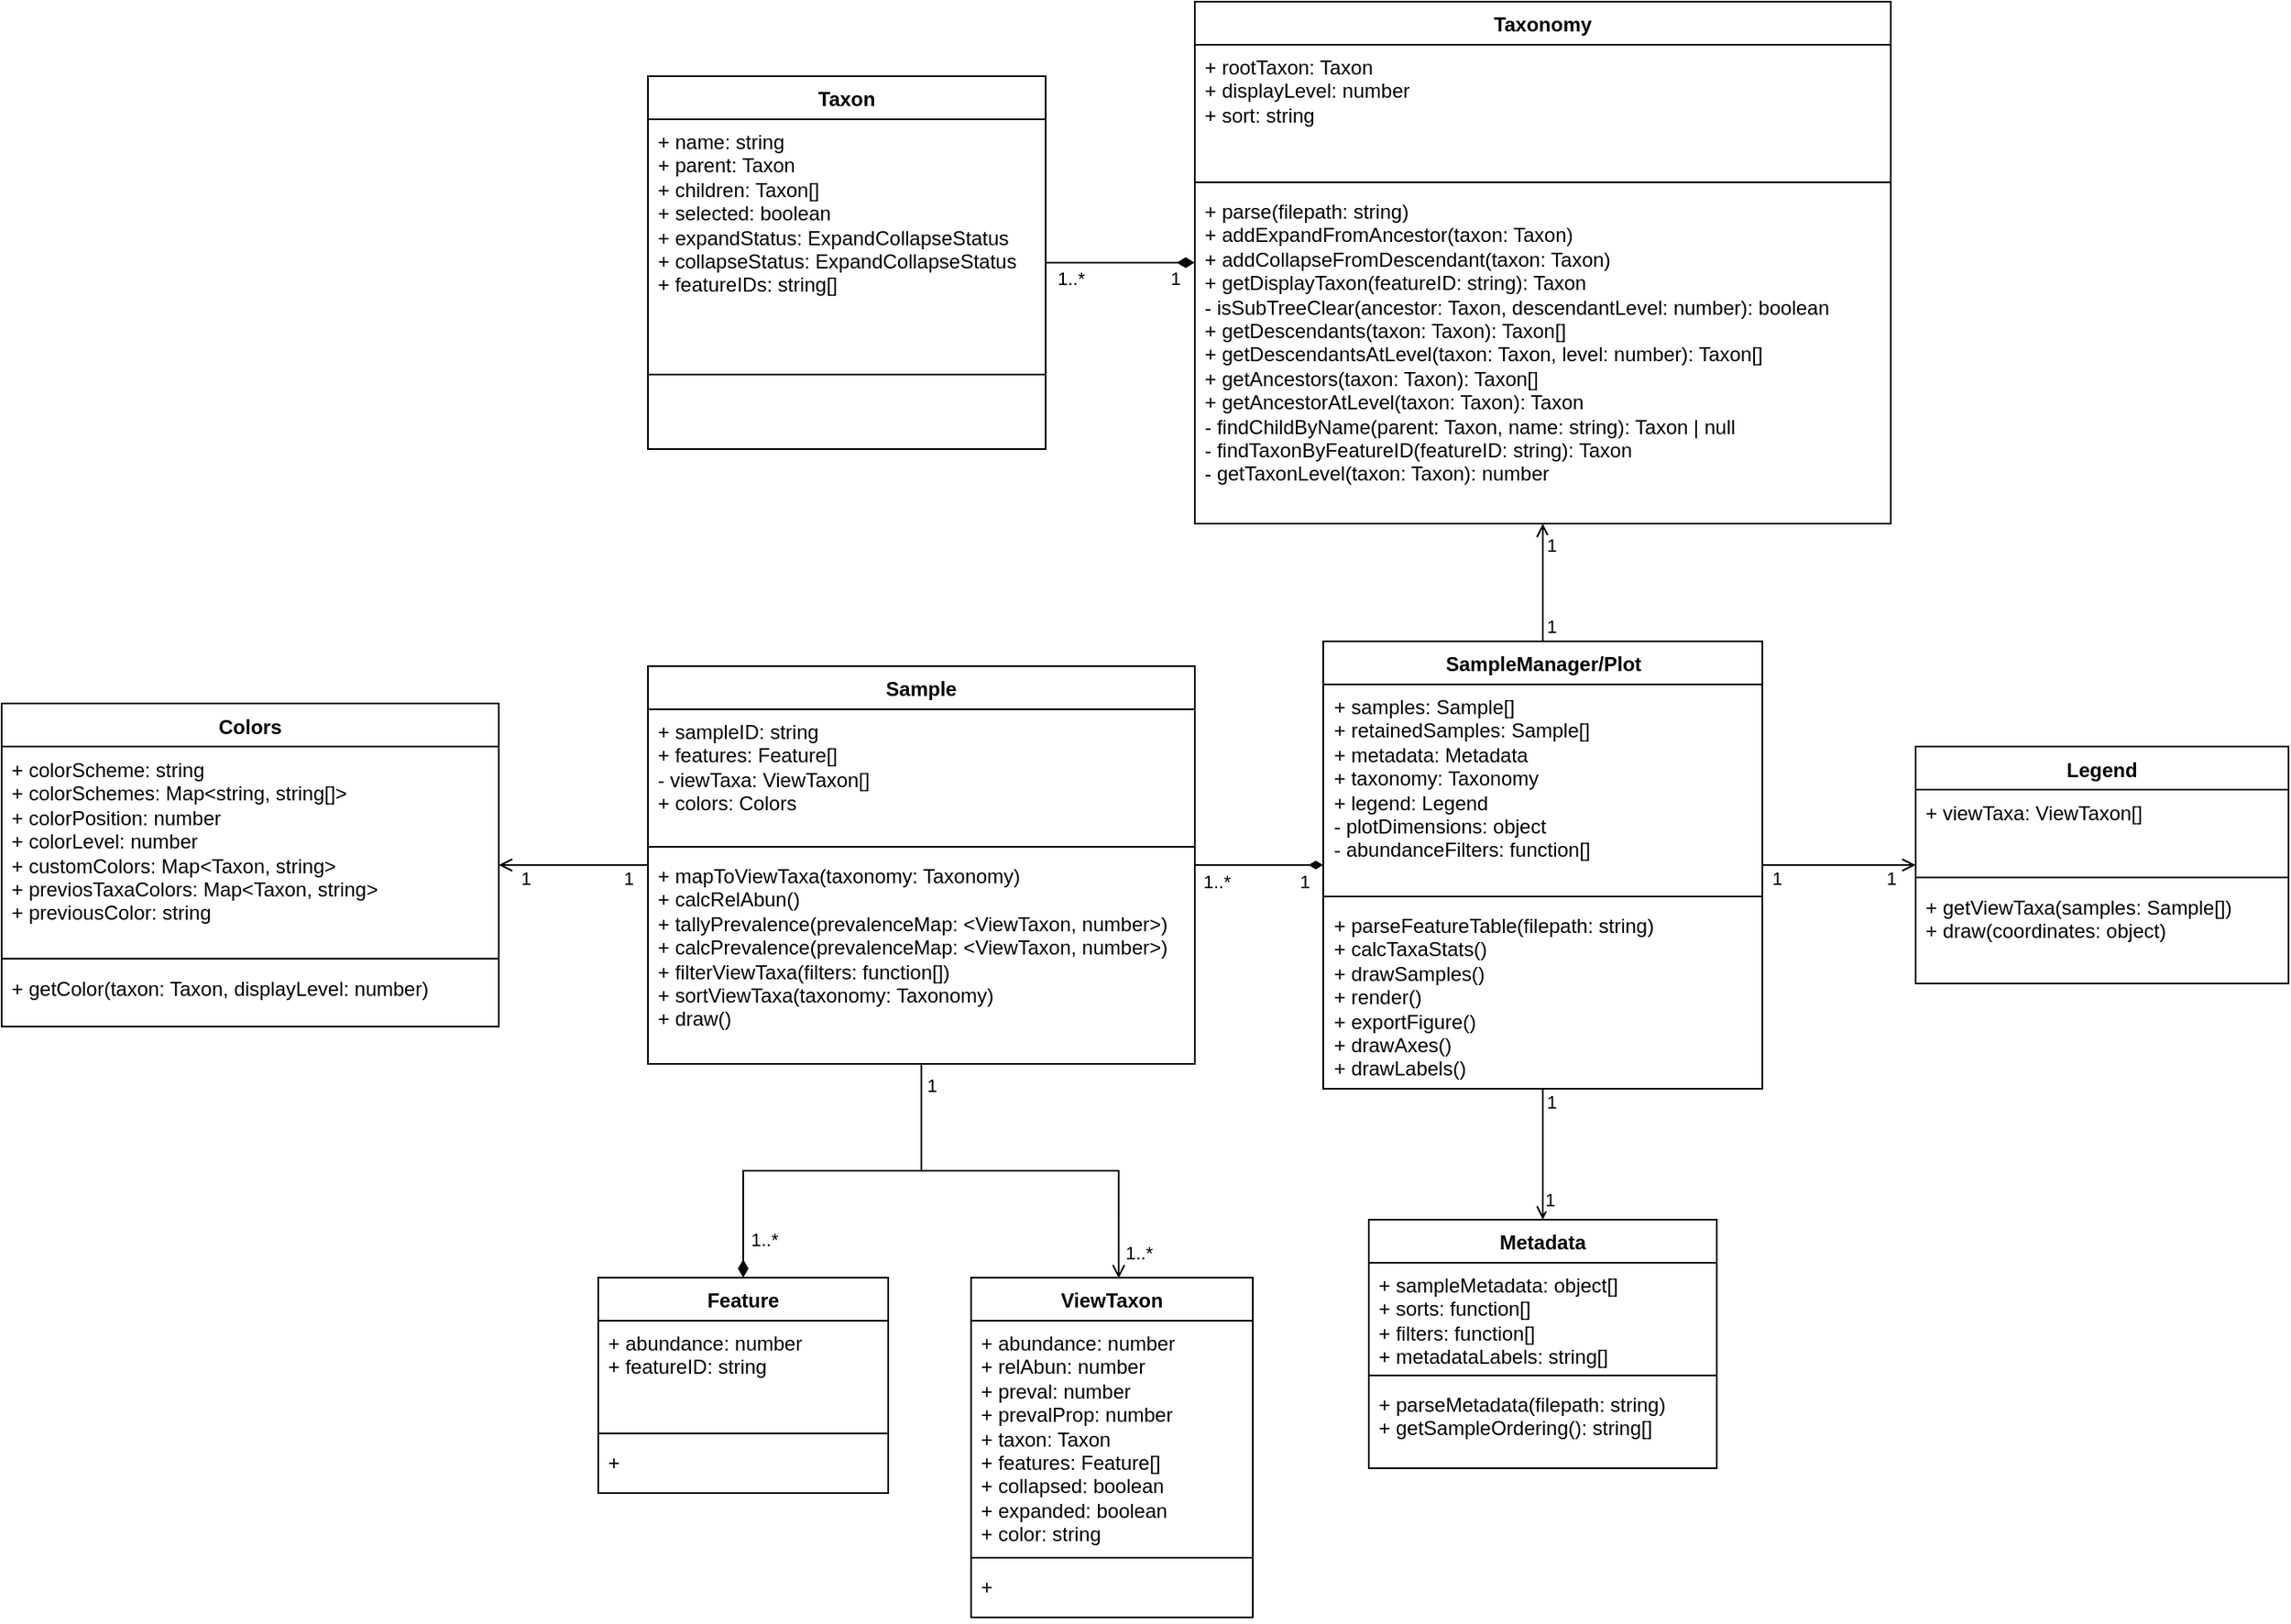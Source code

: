 <mxfile version="27.0.9">
  <diagram name="Page-1" id="ScEAED-juJEtONYMeBrp">
    <mxGraphModel dx="1705" dy="1346" grid="1" gridSize="15" guides="1" tooltips="1" connect="1" arrows="1" fold="1" page="0" pageScale="1" pageWidth="850" pageHeight="1100" math="0" shadow="0">
      <root>
        <mxCell id="0" />
        <mxCell id="1" parent="0" />
        <mxCell id="TV5vEVpm7wU5M8RR6qZn-1" value="Taxon" style="swimlane;fontStyle=1;align=center;verticalAlign=top;childLayout=stackLayout;horizontal=1;startSize=26;horizontalStack=0;resizeParent=1;resizeParentMax=0;resizeLast=0;collapsible=1;marginBottom=0;whiteSpace=wrap;html=1;" parent="1" vertex="1">
          <mxGeometry x="105" width="240" height="225" as="geometry" />
        </mxCell>
        <mxCell id="TV5vEVpm7wU5M8RR6qZn-2" value="+ name: string&lt;div&gt;+ parent: Taxon&lt;/div&gt;&lt;div&gt;+ children: Taxon[]&lt;/div&gt;&lt;div&gt;+ selected: boolean&lt;/div&gt;&lt;div&gt;+ expandStatus: ExpandCollapseStatus&lt;/div&gt;&lt;div&gt;+ collapseStatus: ExpandCollapseStatus&lt;/div&gt;&lt;div&gt;+ featureIDs: string[]&lt;/div&gt;&lt;div&gt;&lt;br&gt;&lt;/div&gt;" style="text;strokeColor=none;fillColor=none;align=left;verticalAlign=top;spacingLeft=4;spacingRight=4;overflow=hidden;rotatable=0;points=[[0,0.5],[1,0.5]];portConstraint=eastwest;whiteSpace=wrap;html=1;" parent="TV5vEVpm7wU5M8RR6qZn-1" vertex="1">
          <mxGeometry y="26" width="240" height="109" as="geometry" />
        </mxCell>
        <mxCell id="TV5vEVpm7wU5M8RR6qZn-3" value="" style="line;strokeWidth=1;fillColor=none;align=left;verticalAlign=middle;spacingTop=-1;spacingLeft=3;spacingRight=3;rotatable=0;labelPosition=right;points=[];portConstraint=eastwest;strokeColor=inherit;" parent="TV5vEVpm7wU5M8RR6qZn-1" vertex="1">
          <mxGeometry y="135" width="240" height="90" as="geometry" />
        </mxCell>
        <mxCell id="TV5vEVpm7wU5M8RR6qZn-124" style="edgeStyle=orthogonalEdgeStyle;rounded=0;orthogonalLoop=1;jettySize=auto;html=1;startArrow=diamondThin;startFill=1;endArrow=none;endSize=8;startSize=8;" parent="1" source="TV5vEVpm7wU5M8RR6qZn-14" target="TV5vEVpm7wU5M8RR6qZn-1" edge="1">
          <mxGeometry relative="1" as="geometry" />
        </mxCell>
        <mxCell id="TV5vEVpm7wU5M8RR6qZn-125" value="1" style="edgeLabel;html=1;align=center;verticalAlign=middle;resizable=0;points=[];" parent="TV5vEVpm7wU5M8RR6qZn-124" vertex="1" connectable="0">
          <mxGeometry x="-0.651" relative="1" as="geometry">
            <mxPoint x="3" y="9" as="offset" />
          </mxGeometry>
        </mxCell>
        <mxCell id="TV5vEVpm7wU5M8RR6qZn-126" value="1..*" style="edgeLabel;html=1;align=center;verticalAlign=middle;resizable=0;points=[];" parent="TV5vEVpm7wU5M8RR6qZn-124" vertex="1" connectable="0">
          <mxGeometry x="0.828" y="1" relative="1" as="geometry">
            <mxPoint x="7" y="8" as="offset" />
          </mxGeometry>
        </mxCell>
        <mxCell id="TV5vEVpm7wU5M8RR6qZn-14" value="Taxonomy" style="swimlane;fontStyle=1;align=center;verticalAlign=top;childLayout=stackLayout;horizontal=1;startSize=26;horizontalStack=0;resizeParent=1;resizeParentMax=0;resizeLast=0;collapsible=1;marginBottom=0;whiteSpace=wrap;html=1;" parent="1" vertex="1">
          <mxGeometry x="435" y="-45" width="420" height="315" as="geometry" />
        </mxCell>
        <mxCell id="TV5vEVpm7wU5M8RR6qZn-15" value="&lt;div&gt;+ rootTaxon: Taxon&lt;/div&gt;+ displayLevel: number&lt;div&gt;+ sort: string&lt;/div&gt;" style="text;strokeColor=none;fillColor=none;align=left;verticalAlign=top;spacingLeft=4;spacingRight=4;overflow=hidden;rotatable=0;points=[[0,0.5],[1,0.5]];portConstraint=eastwest;whiteSpace=wrap;html=1;" parent="TV5vEVpm7wU5M8RR6qZn-14" vertex="1">
          <mxGeometry y="26" width="420" height="79" as="geometry" />
        </mxCell>
        <mxCell id="TV5vEVpm7wU5M8RR6qZn-16" value="" style="line;strokeWidth=1;fillColor=none;align=left;verticalAlign=middle;spacingTop=-1;spacingLeft=3;spacingRight=3;rotatable=0;labelPosition=right;points=[];portConstraint=eastwest;strokeColor=inherit;" parent="TV5vEVpm7wU5M8RR6qZn-14" vertex="1">
          <mxGeometry y="105" width="420" height="8" as="geometry" />
        </mxCell>
        <mxCell id="TV5vEVpm7wU5M8RR6qZn-17" value="&lt;div&gt;+ parse(filepath: string)&lt;/div&gt;+ addExpandFromAncestor(taxon: Taxon)&lt;div&gt;+ addCollapseFromDescendant(taxon: Taxon)&lt;/div&gt;&lt;div&gt;+ getDisplayTaxon(featureID: string): Taxon&lt;/div&gt;&lt;div&gt;- isSubTreeClear(ancestor: Taxon, descendantLevel: number): boolean&lt;/div&gt;&lt;div&gt;+ getDescendants(taxon: Taxon): Taxon[]&lt;/div&gt;&lt;div&gt;+ getDescendantsAtLevel(taxon: Taxon, level: number): Taxon[]&lt;/div&gt;&lt;div&gt;+ getAncestors(taxon: Taxon): Taxon[]&lt;/div&gt;&lt;div&gt;+ getAncestorAtLevel(taxon: Taxon): Taxon&lt;/div&gt;&lt;div&gt;- findChildByName(parent: Taxon, name: string): Taxon | null&lt;/div&gt;&lt;div&gt;- findTaxonByFeatureID(featureID: string): Taxon&lt;/div&gt;&lt;div&gt;- getTaxonLevel(taxon: Taxon): number&lt;/div&gt;&lt;div&gt;&lt;br&gt;&lt;/div&gt;" style="text;strokeColor=none;fillColor=none;align=left;verticalAlign=top;spacingLeft=4;spacingRight=4;overflow=hidden;rotatable=0;points=[[0,0.5],[1,0.5]];portConstraint=eastwest;whiteSpace=wrap;html=1;" parent="TV5vEVpm7wU5M8RR6qZn-14" vertex="1">
          <mxGeometry y="113" width="420" height="202" as="geometry" />
        </mxCell>
        <mxCell id="TV5vEVpm7wU5M8RR6qZn-97" style="edgeStyle=orthogonalEdgeStyle;rounded=0;orthogonalLoop=1;jettySize=auto;html=1;endArrow=none;endFill=0;startFill=1;startArrow=diamondThin;" parent="1" source="TV5vEVpm7wU5M8RR6qZn-21" target="TV5vEVpm7wU5M8RR6qZn-25" edge="1">
          <mxGeometry relative="1" as="geometry" />
        </mxCell>
        <mxCell id="TV5vEVpm7wU5M8RR6qZn-98" value="1..*" style="edgeLabel;html=1;align=center;verticalAlign=middle;resizable=0;points=[];labelBorderColor=none;" parent="TV5vEVpm7wU5M8RR6qZn-97" vertex="1" connectable="0">
          <mxGeometry x="0.553" relative="1" as="geometry">
            <mxPoint x="-5" y="10" as="offset" />
          </mxGeometry>
        </mxCell>
        <mxCell id="TV5vEVpm7wU5M8RR6qZn-99" value="1" style="edgeLabel;html=1;align=center;verticalAlign=middle;resizable=0;points=[];labelBorderColor=none;" parent="TV5vEVpm7wU5M8RR6qZn-97" vertex="1" connectable="0">
          <mxGeometry x="-0.713" y="1" relative="1" as="geometry">
            <mxPoint x="-1" y="9" as="offset" />
          </mxGeometry>
        </mxCell>
        <mxCell id="TV5vEVpm7wU5M8RR6qZn-130" style="edgeStyle=orthogonalEdgeStyle;rounded=0;orthogonalLoop=1;jettySize=auto;html=1;endArrow=open;endFill=0;" parent="1" source="TV5vEVpm7wU5M8RR6qZn-21" target="TV5vEVpm7wU5M8RR6qZn-14" edge="1">
          <mxGeometry relative="1" as="geometry" />
        </mxCell>
        <mxCell id="TV5vEVpm7wU5M8RR6qZn-131" value="1" style="edgeLabel;html=1;align=center;verticalAlign=middle;resizable=0;points=[];" parent="TV5vEVpm7wU5M8RR6qZn-130" vertex="1" connectable="0">
          <mxGeometry x="0.805" y="1" relative="1" as="geometry">
            <mxPoint x="6" y="6" as="offset" />
          </mxGeometry>
        </mxCell>
        <mxCell id="TV5vEVpm7wU5M8RR6qZn-132" value="1" style="edgeLabel;html=1;align=center;verticalAlign=middle;resizable=0;points=[];" parent="TV5vEVpm7wU5M8RR6qZn-130" vertex="1" connectable="0">
          <mxGeometry x="-0.869" y="1" relative="1" as="geometry">
            <mxPoint x="6" y="-5" as="offset" />
          </mxGeometry>
        </mxCell>
        <mxCell id="21lvQxWQZRTW49U7xip1-1" style="edgeStyle=orthogonalEdgeStyle;rounded=0;orthogonalLoop=1;jettySize=auto;html=1;endArrow=open;endFill=0;" edge="1" parent="1" source="TV5vEVpm7wU5M8RR6qZn-21" target="TV5vEVpm7wU5M8RR6qZn-80">
          <mxGeometry relative="1" as="geometry" />
        </mxCell>
        <mxCell id="21lvQxWQZRTW49U7xip1-2" value="1" style="edgeLabel;html=1;align=center;verticalAlign=middle;resizable=0;points=[];" vertex="1" connectable="0" parent="21lvQxWQZRTW49U7xip1-1">
          <mxGeometry x="-0.814" y="-1" relative="1" as="geometry">
            <mxPoint x="6" as="offset" />
          </mxGeometry>
        </mxCell>
        <mxCell id="21lvQxWQZRTW49U7xip1-3" value="1" style="edgeLabel;html=1;align=center;verticalAlign=middle;resizable=0;points=[];" vertex="1" connectable="0" parent="21lvQxWQZRTW49U7xip1-1">
          <mxGeometry x="0.713" relative="1" as="geometry">
            <mxPoint x="4" y="-1" as="offset" />
          </mxGeometry>
        </mxCell>
        <mxCell id="21lvQxWQZRTW49U7xip1-4" style="edgeStyle=orthogonalEdgeStyle;rounded=0;orthogonalLoop=1;jettySize=auto;html=1;endArrow=open;endFill=0;" edge="1" parent="1" source="TV5vEVpm7wU5M8RR6qZn-21" target="TV5vEVpm7wU5M8RR6qZn-108">
          <mxGeometry relative="1" as="geometry" />
        </mxCell>
        <mxCell id="21lvQxWQZRTW49U7xip1-5" value="1" style="edgeLabel;html=1;align=center;verticalAlign=middle;resizable=0;points=[];" vertex="1" connectable="0" parent="21lvQxWQZRTW49U7xip1-4">
          <mxGeometry x="-0.814" relative="1" as="geometry">
            <mxPoint y="8" as="offset" />
          </mxGeometry>
        </mxCell>
        <mxCell id="21lvQxWQZRTW49U7xip1-6" value="1" style="edgeLabel;html=1;align=center;verticalAlign=middle;resizable=0;points=[];" vertex="1" connectable="0" parent="21lvQxWQZRTW49U7xip1-4">
          <mxGeometry x="0.72" y="-2" relative="1" as="geometry">
            <mxPoint x="-2" y="6" as="offset" />
          </mxGeometry>
        </mxCell>
        <mxCell id="TV5vEVpm7wU5M8RR6qZn-21" value="SampleManager/Plot" style="swimlane;fontStyle=1;align=center;verticalAlign=top;childLayout=stackLayout;horizontal=1;startSize=26;horizontalStack=0;resizeParent=1;resizeParentMax=0;resizeLast=0;collapsible=1;marginBottom=0;whiteSpace=wrap;html=1;" parent="1" vertex="1">
          <mxGeometry x="512.5" y="341" width="265" height="270" as="geometry" />
        </mxCell>
        <mxCell id="TV5vEVpm7wU5M8RR6qZn-22" value="&lt;div&gt;+ samples: Sample[]&lt;/div&gt;&lt;div&gt;+ retainedSamples: Sample[]&lt;/div&gt;&lt;div&gt;+ metadata: Metadata&lt;/div&gt;&lt;div&gt;+ taxonomy: Taxonomy&lt;/div&gt;&lt;div&gt;+ legend: Legend&lt;/div&gt;&lt;div&gt;- plotDimensions: object&lt;/div&gt;- abundanceFilters: function[]&lt;div&gt;&lt;br&gt;&lt;/div&gt;" style="text;strokeColor=none;fillColor=none;align=left;verticalAlign=top;spacingLeft=4;spacingRight=4;overflow=hidden;rotatable=0;points=[[0,0.5],[1,0.5]];portConstraint=eastwest;whiteSpace=wrap;html=1;" parent="TV5vEVpm7wU5M8RR6qZn-21" vertex="1">
          <mxGeometry y="26" width="265" height="124" as="geometry" />
        </mxCell>
        <mxCell id="TV5vEVpm7wU5M8RR6qZn-23" value="" style="line;strokeWidth=1;fillColor=none;align=left;verticalAlign=middle;spacingTop=-1;spacingLeft=3;spacingRight=3;rotatable=0;labelPosition=right;points=[];portConstraint=eastwest;strokeColor=inherit;" parent="TV5vEVpm7wU5M8RR6qZn-21" vertex="1">
          <mxGeometry y="150" width="265" height="8" as="geometry" />
        </mxCell>
        <mxCell id="TV5vEVpm7wU5M8RR6qZn-24" value="&lt;div&gt;+ parseFeatureTable(filepath: string)&lt;/div&gt;&lt;div&gt;+ calcTaxaStats()&lt;/div&gt;&lt;div&gt;+ drawSamples()&lt;/div&gt;&lt;div&gt;+ render()&lt;/div&gt;&lt;div&gt;+ exportFigure()&lt;br&gt;&lt;div&gt;+ drawAxes()&lt;/div&gt;&lt;/div&gt;&lt;div&gt;+ drawLabels()&lt;/div&gt;" style="text;strokeColor=none;fillColor=none;align=left;verticalAlign=top;spacingLeft=4;spacingRight=4;overflow=hidden;rotatable=0;points=[[0,0.5],[1,0.5]];portConstraint=eastwest;whiteSpace=wrap;html=1;" parent="TV5vEVpm7wU5M8RR6qZn-21" vertex="1">
          <mxGeometry y="158" width="265" height="112" as="geometry" />
        </mxCell>
        <mxCell id="TV5vEVpm7wU5M8RR6qZn-92" style="edgeStyle=orthogonalEdgeStyle;rounded=0;orthogonalLoop=1;jettySize=auto;html=1;endArrow=diamondThin;endFill=1;endSize=8;" parent="1" source="TV5vEVpm7wU5M8RR6qZn-25" target="TV5vEVpm7wU5M8RR6qZn-39" edge="1">
          <mxGeometry relative="1" as="geometry" />
        </mxCell>
        <mxCell id="TV5vEVpm7wU5M8RR6qZn-95" value="1..*" style="edgeLabel;html=1;align=center;verticalAlign=middle;resizable=0;points=[];labelBorderColor=none;textShadow=0;" parent="TV5vEVpm7wU5M8RR6qZn-92" vertex="1" connectable="0">
          <mxGeometry x="0.803" y="-1" relative="1" as="geometry">
            <mxPoint x="13" as="offset" />
          </mxGeometry>
        </mxCell>
        <mxCell id="TV5vEVpm7wU5M8RR6qZn-127" style="edgeStyle=orthogonalEdgeStyle;rounded=0;orthogonalLoop=1;jettySize=auto;html=1;endArrow=open;endFill=0;" parent="1" source="TV5vEVpm7wU5M8RR6qZn-25" target="TV5vEVpm7wU5M8RR6qZn-117" edge="1">
          <mxGeometry relative="1" as="geometry" />
        </mxCell>
        <mxCell id="TV5vEVpm7wU5M8RR6qZn-128" value="1" style="edgeLabel;html=1;align=center;verticalAlign=middle;resizable=0;points=[];" parent="TV5vEVpm7wU5M8RR6qZn-127" vertex="1" connectable="0">
          <mxGeometry x="0.614" relative="1" as="geometry">
            <mxPoint x="-2" y="8" as="offset" />
          </mxGeometry>
        </mxCell>
        <mxCell id="TV5vEVpm7wU5M8RR6qZn-129" value="1" style="edgeLabel;html=1;align=center;verticalAlign=middle;resizable=0;points=[];" parent="TV5vEVpm7wU5M8RR6qZn-127" vertex="1" connectable="0">
          <mxGeometry x="-0.57" relative="1" as="geometry">
            <mxPoint x="7" y="8" as="offset" />
          </mxGeometry>
        </mxCell>
        <mxCell id="TV5vEVpm7wU5M8RR6qZn-25" value="Sample" style="swimlane;fontStyle=1;align=center;verticalAlign=top;childLayout=stackLayout;horizontal=1;startSize=26;horizontalStack=0;resizeParent=1;resizeParentMax=0;resizeLast=0;collapsible=1;marginBottom=0;whiteSpace=wrap;html=1;" parent="1" vertex="1">
          <mxGeometry x="105" y="356" width="330" height="240" as="geometry" />
        </mxCell>
        <mxCell id="TV5vEVpm7wU5M8RR6qZn-26" value="+ sampleID: string&lt;div&gt;+ features: Feature[]&lt;/div&gt;&lt;div&gt;- viewTaxa: ViewTaxon[]&lt;/div&gt;&lt;div&gt;+ colors: Colors&lt;/div&gt;&lt;div&gt;&lt;br&gt;&lt;/div&gt;" style="text;strokeColor=none;fillColor=none;align=left;verticalAlign=top;spacingLeft=4;spacingRight=4;overflow=hidden;rotatable=0;points=[[0,0.5],[1,0.5]];portConstraint=eastwest;whiteSpace=wrap;html=1;" parent="TV5vEVpm7wU5M8RR6qZn-25" vertex="1">
          <mxGeometry y="26" width="330" height="79" as="geometry" />
        </mxCell>
        <mxCell id="TV5vEVpm7wU5M8RR6qZn-27" value="" style="line;strokeWidth=1;fillColor=none;align=left;verticalAlign=middle;spacingTop=-1;spacingLeft=3;spacingRight=3;rotatable=0;labelPosition=right;points=[];portConstraint=eastwest;strokeColor=inherit;" parent="TV5vEVpm7wU5M8RR6qZn-25" vertex="1">
          <mxGeometry y="105" width="330" height="8" as="geometry" />
        </mxCell>
        <mxCell id="TV5vEVpm7wU5M8RR6qZn-28" value="&lt;div&gt;+ mapToViewTaxa(taxonomy: Taxonomy)&lt;/div&gt;&lt;div&gt;+ calcRelAbun()&lt;/div&gt;&lt;div&gt;+ tallyPrevalence(prevalenceMap: &amp;lt;ViewTaxon, number&amp;gt;)&lt;/div&gt;&lt;div&gt;+ calcPrevalence(prevalenceMap: &amp;lt;ViewTaxon, number&amp;gt;)&lt;/div&gt;&lt;div&gt;+ filterViewTaxa(filters: function[])&lt;/div&gt;&lt;div&gt;+ sortViewTaxa(taxonomy: Taxonomy)&lt;/div&gt;&lt;div&gt;+ draw()&lt;/div&gt;&lt;div&gt;&lt;br&gt;&lt;/div&gt;" style="text;strokeColor=none;fillColor=none;align=left;verticalAlign=top;spacingLeft=4;spacingRight=4;overflow=hidden;rotatable=0;points=[[0,0.5],[1,0.5]];portConstraint=eastwest;whiteSpace=wrap;html=1;" parent="TV5vEVpm7wU5M8RR6qZn-25" vertex="1">
          <mxGeometry y="113" width="330" height="127" as="geometry" />
        </mxCell>
        <mxCell id="TV5vEVpm7wU5M8RR6qZn-39" value="Feature" style="swimlane;fontStyle=1;align=center;verticalAlign=top;childLayout=stackLayout;horizontal=1;startSize=26;horizontalStack=0;resizeParent=1;resizeParentMax=0;resizeLast=0;collapsible=1;marginBottom=0;whiteSpace=wrap;html=1;" parent="1" vertex="1">
          <mxGeometry x="75" y="725" width="175" height="130" as="geometry" />
        </mxCell>
        <mxCell id="TV5vEVpm7wU5M8RR6qZn-40" value="+ abundance: number&lt;div&gt;+ featureID: string&lt;/div&gt;&lt;div&gt;&lt;div&gt;&lt;br&gt;&lt;/div&gt;&lt;/div&gt;" style="text;strokeColor=none;fillColor=none;align=left;verticalAlign=top;spacingLeft=4;spacingRight=4;overflow=hidden;rotatable=0;points=[[0,0.5],[1,0.5]];portConstraint=eastwest;whiteSpace=wrap;html=1;" parent="TV5vEVpm7wU5M8RR6qZn-39" vertex="1">
          <mxGeometry y="26" width="175" height="64" as="geometry" />
        </mxCell>
        <mxCell id="TV5vEVpm7wU5M8RR6qZn-41" value="" style="line;strokeWidth=1;fillColor=none;align=left;verticalAlign=middle;spacingTop=-1;spacingLeft=3;spacingRight=3;rotatable=0;labelPosition=right;points=[];portConstraint=eastwest;strokeColor=inherit;" parent="TV5vEVpm7wU5M8RR6qZn-39" vertex="1">
          <mxGeometry y="90" width="175" height="8" as="geometry" />
        </mxCell>
        <mxCell id="TV5vEVpm7wU5M8RR6qZn-42" value="+&amp;nbsp;" style="text;strokeColor=none;fillColor=none;align=left;verticalAlign=top;spacingLeft=4;spacingRight=4;overflow=hidden;rotatable=0;points=[[0,0.5],[1,0.5]];portConstraint=eastwest;whiteSpace=wrap;html=1;" parent="TV5vEVpm7wU5M8RR6qZn-39" vertex="1">
          <mxGeometry y="98" width="175" height="32" as="geometry" />
        </mxCell>
        <mxCell id="TV5vEVpm7wU5M8RR6qZn-66" value="ViewTaxon" style="swimlane;fontStyle=1;align=center;verticalAlign=top;childLayout=stackLayout;horizontal=1;startSize=26;horizontalStack=0;resizeParent=1;resizeParentMax=0;resizeLast=0;collapsible=1;marginBottom=0;whiteSpace=wrap;html=1;" parent="1" vertex="1">
          <mxGeometry x="300" y="725" width="170" height="205" as="geometry" />
        </mxCell>
        <mxCell id="TV5vEVpm7wU5M8RR6qZn-67" value="&lt;div&gt;+ abundance: number&lt;/div&gt;+ relAbun: number&lt;div&gt;+ preval: number&lt;/div&gt;&lt;div&gt;+ prevalProp: number&lt;/div&gt;&lt;div&gt;+ taxon: Taxon&lt;/div&gt;&lt;div&gt;+ features: Feature[]&lt;/div&gt;&lt;div&gt;+ collapsed: boolean&lt;/div&gt;&lt;div&gt;+ expanded: boolean&lt;/div&gt;&lt;div&gt;+ color: string&lt;/div&gt;" style="text;strokeColor=none;fillColor=none;align=left;verticalAlign=top;spacingLeft=4;spacingRight=4;overflow=hidden;rotatable=0;points=[[0,0.5],[1,0.5]];portConstraint=eastwest;whiteSpace=wrap;html=1;" parent="TV5vEVpm7wU5M8RR6qZn-66" vertex="1">
          <mxGeometry y="26" width="170" height="139" as="geometry" />
        </mxCell>
        <mxCell id="TV5vEVpm7wU5M8RR6qZn-68" value="" style="line;strokeWidth=1;fillColor=none;align=left;verticalAlign=middle;spacingTop=-1;spacingLeft=3;spacingRight=3;rotatable=0;labelPosition=right;points=[];portConstraint=eastwest;strokeColor=inherit;" parent="TV5vEVpm7wU5M8RR6qZn-66" vertex="1">
          <mxGeometry y="165" width="170" height="8" as="geometry" />
        </mxCell>
        <mxCell id="TV5vEVpm7wU5M8RR6qZn-69" value="+&amp;nbsp;" style="text;strokeColor=none;fillColor=none;align=left;verticalAlign=top;spacingLeft=4;spacingRight=4;overflow=hidden;rotatable=0;points=[[0,0.5],[1,0.5]];portConstraint=eastwest;whiteSpace=wrap;html=1;" parent="TV5vEVpm7wU5M8RR6qZn-66" vertex="1">
          <mxGeometry y="173" width="170" height="32" as="geometry" />
        </mxCell>
        <mxCell id="TV5vEVpm7wU5M8RR6qZn-80" value="Metadata" style="swimlane;fontStyle=1;align=center;verticalAlign=top;childLayout=stackLayout;horizontal=1;startSize=26;horizontalStack=0;resizeParent=1;resizeParentMax=0;resizeLast=0;collapsible=1;marginBottom=0;whiteSpace=wrap;html=1;" parent="1" vertex="1">
          <mxGeometry x="540" y="690" width="210" height="150" as="geometry" />
        </mxCell>
        <mxCell id="TV5vEVpm7wU5M8RR6qZn-81" value="+ sampleMetadata: object[]&lt;div&gt;+ sorts: function[]&lt;/div&gt;&lt;div&gt;+ filters: function[]&lt;/div&gt;&lt;div&gt;+ metadataLabels: string[]&lt;/div&gt;" style="text;strokeColor=none;fillColor=none;align=left;verticalAlign=top;spacingLeft=4;spacingRight=4;overflow=hidden;rotatable=0;points=[[0,0.5],[1,0.5]];portConstraint=eastwest;whiteSpace=wrap;html=1;" parent="TV5vEVpm7wU5M8RR6qZn-80" vertex="1">
          <mxGeometry y="26" width="210" height="64" as="geometry" />
        </mxCell>
        <mxCell id="TV5vEVpm7wU5M8RR6qZn-82" value="" style="line;strokeWidth=1;fillColor=none;align=left;verticalAlign=middle;spacingTop=-1;spacingLeft=3;spacingRight=3;rotatable=0;labelPosition=right;points=[];portConstraint=eastwest;strokeColor=inherit;" parent="TV5vEVpm7wU5M8RR6qZn-80" vertex="1">
          <mxGeometry y="90" width="210" height="8" as="geometry" />
        </mxCell>
        <mxCell id="TV5vEVpm7wU5M8RR6qZn-83" value="&lt;div&gt;+ parseMetadata(filepath: string)&lt;/div&gt;+ getSampleOrdering(): string[]" style="text;strokeColor=none;fillColor=none;align=left;verticalAlign=top;spacingLeft=4;spacingRight=4;overflow=hidden;rotatable=0;points=[[0,0.5],[1,0.5]];portConstraint=eastwest;whiteSpace=wrap;html=1;" parent="TV5vEVpm7wU5M8RR6qZn-80" vertex="1">
          <mxGeometry y="98" width="210" height="52" as="geometry" />
        </mxCell>
        <mxCell id="TV5vEVpm7wU5M8RR6qZn-93" style="edgeStyle=orthogonalEdgeStyle;rounded=0;orthogonalLoop=1;jettySize=auto;html=1;entryX=0.524;entryY=0.002;entryDx=0;entryDy=0;entryPerimeter=0;endArrow=open;endFill=0;" parent="1" source="TV5vEVpm7wU5M8RR6qZn-25" target="TV5vEVpm7wU5M8RR6qZn-66" edge="1">
          <mxGeometry relative="1" as="geometry" />
        </mxCell>
        <mxCell id="TV5vEVpm7wU5M8RR6qZn-94" value="1..*" style="edgeLabel;html=1;align=center;verticalAlign=middle;resizable=0;points=[];labelBorderColor=none;" parent="TV5vEVpm7wU5M8RR6qZn-93" vertex="1" connectable="0">
          <mxGeometry x="0.829" relative="1" as="geometry">
            <mxPoint x="12" y="5" as="offset" />
          </mxGeometry>
        </mxCell>
        <mxCell id="TV5vEVpm7wU5M8RR6qZn-96" value="1" style="edgeLabel;html=1;align=center;verticalAlign=middle;resizable=0;points=[];labelBorderColor=none;" parent="TV5vEVpm7wU5M8RR6qZn-93" vertex="1" connectable="0">
          <mxGeometry x="-0.884" y="-1" relative="1" as="geometry">
            <mxPoint x="7" y="-2" as="offset" />
          </mxGeometry>
        </mxCell>
        <mxCell id="TV5vEVpm7wU5M8RR6qZn-108" value="Legend" style="swimlane;fontStyle=1;align=center;verticalAlign=top;childLayout=stackLayout;horizontal=1;startSize=26;horizontalStack=0;resizeParent=1;resizeParentMax=0;resizeLast=0;collapsible=1;marginBottom=0;whiteSpace=wrap;html=1;" parent="1" vertex="1">
          <mxGeometry x="870" y="404.5" width="225" height="143" as="geometry" />
        </mxCell>
        <mxCell id="TV5vEVpm7wU5M8RR6qZn-109" value="+ viewTaxa: ViewTaxon[]&lt;div&gt;&lt;br&gt;&lt;/div&gt;" style="text;strokeColor=none;fillColor=none;align=left;verticalAlign=top;spacingLeft=4;spacingRight=4;overflow=hidden;rotatable=0;points=[[0,0.5],[1,0.5]];portConstraint=eastwest;whiteSpace=wrap;html=1;" parent="TV5vEVpm7wU5M8RR6qZn-108" vertex="1">
          <mxGeometry y="26" width="225" height="49" as="geometry" />
        </mxCell>
        <mxCell id="TV5vEVpm7wU5M8RR6qZn-110" value="" style="line;strokeWidth=1;fillColor=none;align=left;verticalAlign=middle;spacingTop=-1;spacingLeft=3;spacingRight=3;rotatable=0;labelPosition=right;points=[];portConstraint=eastwest;strokeColor=inherit;" parent="TV5vEVpm7wU5M8RR6qZn-108" vertex="1">
          <mxGeometry y="75" width="225" height="8" as="geometry" />
        </mxCell>
        <mxCell id="TV5vEVpm7wU5M8RR6qZn-111" value="+ getViewTaxa(samples: Sample[])&lt;div&gt;+ draw(coordinates: object)&lt;/div&gt;" style="text;strokeColor=none;fillColor=none;align=left;verticalAlign=top;spacingLeft=4;spacingRight=4;overflow=hidden;rotatable=0;points=[[0,0.5],[1,0.5]];portConstraint=eastwest;whiteSpace=wrap;html=1;" parent="TV5vEVpm7wU5M8RR6qZn-108" vertex="1">
          <mxGeometry y="83" width="225" height="60" as="geometry" />
        </mxCell>
        <mxCell id="TV5vEVpm7wU5M8RR6qZn-117" value="Colors" style="swimlane;fontStyle=1;align=center;verticalAlign=top;childLayout=stackLayout;horizontal=1;startSize=26;horizontalStack=0;resizeParent=1;resizeParentMax=0;resizeLast=0;collapsible=1;marginBottom=0;whiteSpace=wrap;html=1;" parent="1" vertex="1">
          <mxGeometry x="-285" y="378.5" width="300" height="195" as="geometry" />
        </mxCell>
        <mxCell id="TV5vEVpm7wU5M8RR6qZn-118" value="+ colorScheme: string&lt;div&gt;+ colorSchemes: Map&amp;lt;string, string[]&amp;gt;&lt;br&gt;&lt;div&gt;+ colorPosition: number&lt;br&gt;&lt;div&gt;+ colorLevel: number&lt;/div&gt;&lt;div&gt;+ customColors: Map&amp;lt;Taxon, string&amp;gt;&lt;/div&gt;&lt;/div&gt;&lt;/div&gt;&lt;div&gt;+ previosTaxaColors: Map&amp;lt;Taxon, string&amp;gt;&lt;/div&gt;&lt;div&gt;+ previousColor: string&lt;/div&gt;" style="text;strokeColor=none;fillColor=none;align=left;verticalAlign=top;spacingLeft=4;spacingRight=4;overflow=hidden;rotatable=0;points=[[0,0.5],[1,0.5]];portConstraint=eastwest;whiteSpace=wrap;html=1;" parent="TV5vEVpm7wU5M8RR6qZn-117" vertex="1">
          <mxGeometry y="26" width="300" height="124" as="geometry" />
        </mxCell>
        <mxCell id="TV5vEVpm7wU5M8RR6qZn-119" value="" style="line;strokeWidth=1;fillColor=none;align=left;verticalAlign=middle;spacingTop=-1;spacingLeft=3;spacingRight=3;rotatable=0;labelPosition=right;points=[];portConstraint=eastwest;strokeColor=inherit;" parent="TV5vEVpm7wU5M8RR6qZn-117" vertex="1">
          <mxGeometry y="150" width="300" height="8" as="geometry" />
        </mxCell>
        <mxCell id="TV5vEVpm7wU5M8RR6qZn-120" value="+ getColor(taxon: Taxon, displayLevel: number)&amp;nbsp;" style="text;strokeColor=none;fillColor=none;align=left;verticalAlign=top;spacingLeft=4;spacingRight=4;overflow=hidden;rotatable=0;points=[[0,0.5],[1,0.5]];portConstraint=eastwest;whiteSpace=wrap;html=1;" parent="TV5vEVpm7wU5M8RR6qZn-117" vertex="1">
          <mxGeometry y="158" width="300" height="37" as="geometry" />
        </mxCell>
      </root>
    </mxGraphModel>
  </diagram>
</mxfile>
